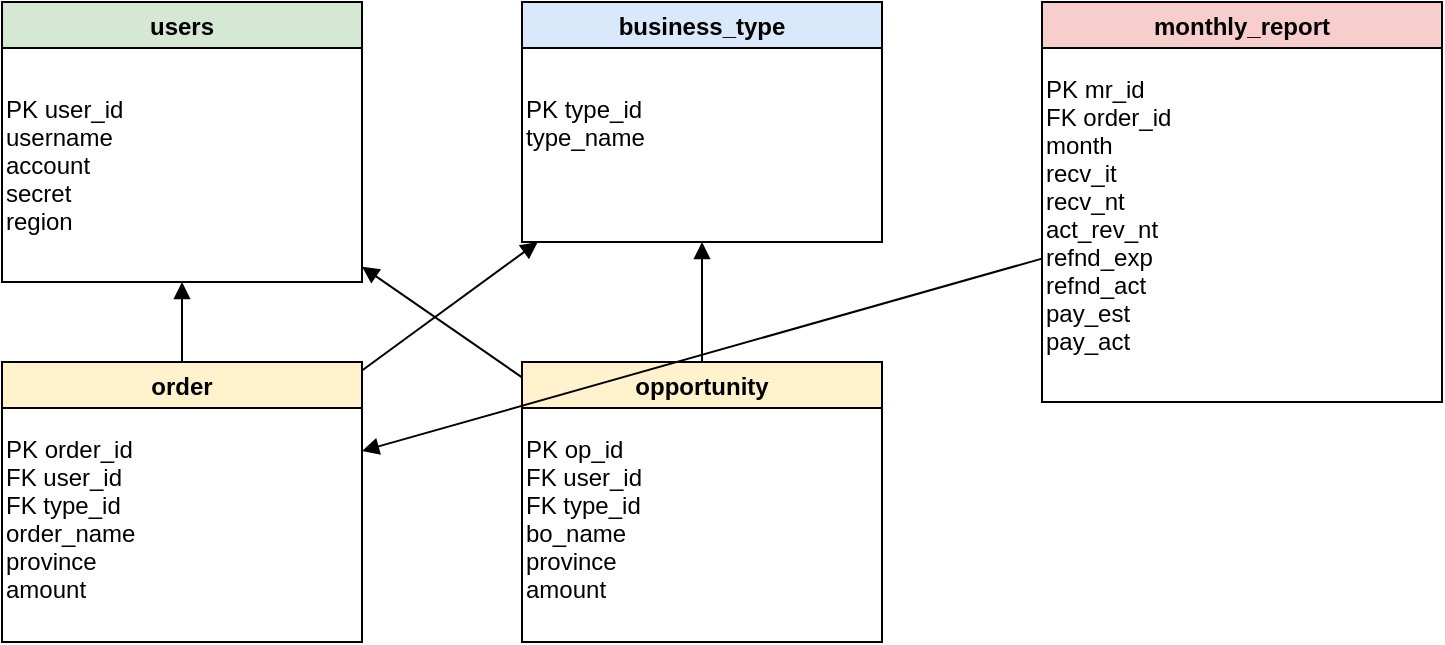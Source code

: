 <mxfile version="26.1.1">
  <diagram name="ERD" id="ERD-1">
    <mxGraphModel dx="794" dy="519" grid="1" gridSize="10" guides="1" tooltips="1" connect="1" arrows="1" fold="1" page="1" pageScale="1" pageWidth="827" pageHeight="1169" math="0" shadow="0">
      <root>
        <mxCell id="0" />
        <mxCell id="1" parent="0" />
        <mxCell id="2" value="users" style="swimlane;fillColor=#D5E8D4;" parent="1" vertex="1">
          <mxGeometry x="40" y="40" width="180" height="140" as="geometry" />
        </mxCell>
        <mxCell id="3" value="PK user_id&#xa;username&#xa;account&#xa;secret&#xa;region" style="text" parent="2" vertex="1">
          <mxGeometry y="40" width="180" height="100" as="geometry" />
        </mxCell>
        <mxCell id="4" value="business_type" style="swimlane;fillColor=#DAE8FC;" parent="1" vertex="1">
          <mxGeometry x="300" y="40" width="180" height="120" as="geometry" />
        </mxCell>
        <mxCell id="5" value="PK type_id&#xa;type_name" style="text" parent="4" vertex="1">
          <mxGeometry y="40" width="180" height="80" as="geometry" />
        </mxCell>
        <mxCell id="6" value="order" style="swimlane;fillColor=#FFF2CC;" parent="1" vertex="1">
          <mxGeometry x="40" y="220" width="180" height="140" as="geometry" />
        </mxCell>
        <mxCell id="7" value="PK order_id&#xa;FK user_id&#xa;FK type_id&#xa;order_name&#xa;province&#xa;amount" style="text" parent="6" vertex="1">
          <mxGeometry y="30" width="180" height="100" as="geometry" />
        </mxCell>
        <mxCell id="8" value="opportunity" style="swimlane;fillColor=#FFF2CC;" parent="1" vertex="1">
          <mxGeometry x="300" y="220" width="180" height="140" as="geometry" />
        </mxCell>
        <mxCell id="9" value="PK op_id&#xa;FK user_id&#xa;FK type_id&#xa;bo_name&#xa;province&#xa;amount" style="text" parent="8" vertex="1">
          <mxGeometry y="30" width="180" height="100" as="geometry" />
        </mxCell>
        <mxCell id="10" value="monthly_report" style="swimlane;fillColor=#F8CECC;" parent="1" vertex="1">
          <mxGeometry x="560" y="40" width="200" height="200" as="geometry" />
        </mxCell>
        <mxCell id="11" value="PK mr_id&#xa;FK order_id&#xa;month&#xa;recv_it&#xa;recv_nt&#xa;act_rev_nt&#xa;refnd_exp&#xa;refnd_act&#xa;pay_est&#xa;pay_act" style="text" parent="10" vertex="1">
          <mxGeometry y="30" width="200" height="160" as="geometry" />
        </mxCell>
        <mxCell id="12" style="endArrow=block;strokeColor=#000000;" parent="1" source="6" target="2" edge="1">
          <mxGeometry relative="1" as="geometry" />
        </mxCell>
        <mxCell id="13" style="endArrow=block;strokeColor=#000000;" parent="1" source="6" target="4" edge="1">
          <mxGeometry relative="1" as="geometry" />
        </mxCell>
        <mxCell id="14" style="endArrow=block;strokeColor=#000000;" parent="1" source="8" target="2" edge="1">
          <mxGeometry relative="1" as="geometry" />
        </mxCell>
        <mxCell id="15" style="endArrow=block;strokeColor=#000000;" parent="1" source="8" target="4" edge="1">
          <mxGeometry relative="1" as="geometry" />
        </mxCell>
        <mxCell id="16" style="endArrow=block;strokeColor=#000000;" parent="1" source="10" target="6" edge="1">
          <mxGeometry relative="1" as="geometry" />
        </mxCell>
      </root>
    </mxGraphModel>
  </diagram>
</mxfile>
